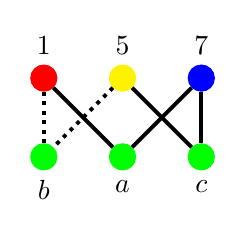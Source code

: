 \begin{tikzpicture}
	\node[shape=circle,draw=red,fill=red,label=above:$1$] (1)  {};
	\node[shape=circle,draw=yellow,fill=yellow,label=above:$5$] (5) [right of=1] {};
	\node[shape=circle,draw=blue,fill=blue,label=above:$7$] (7) [right of=5] {};
	\node[shape=circle,draw=green,fill=green,label=below:$a$] (a) [below of=5] {};
	\node[shape=circle,draw=green,fill=green,label=below:$b$] (b) [below of=1] {};
	\node[shape=circle,draw=green,fill=green,label=below:$c$] (c) [below of=7] {};

	\draw (1) [line width=0.5mm] -- (a);
	\draw (7) [line width=0.5mm] -- (a);
	\draw (1) [line width=0.5mm,dotted] -- (b);
	\draw (5) [line width=0.5mm,dotted] -- (b);
	\draw (5) [line width=0.5mm] -- (c);
	\draw (7) [line width=0.5mm] -- (c);
\end{tikzpicture}

 